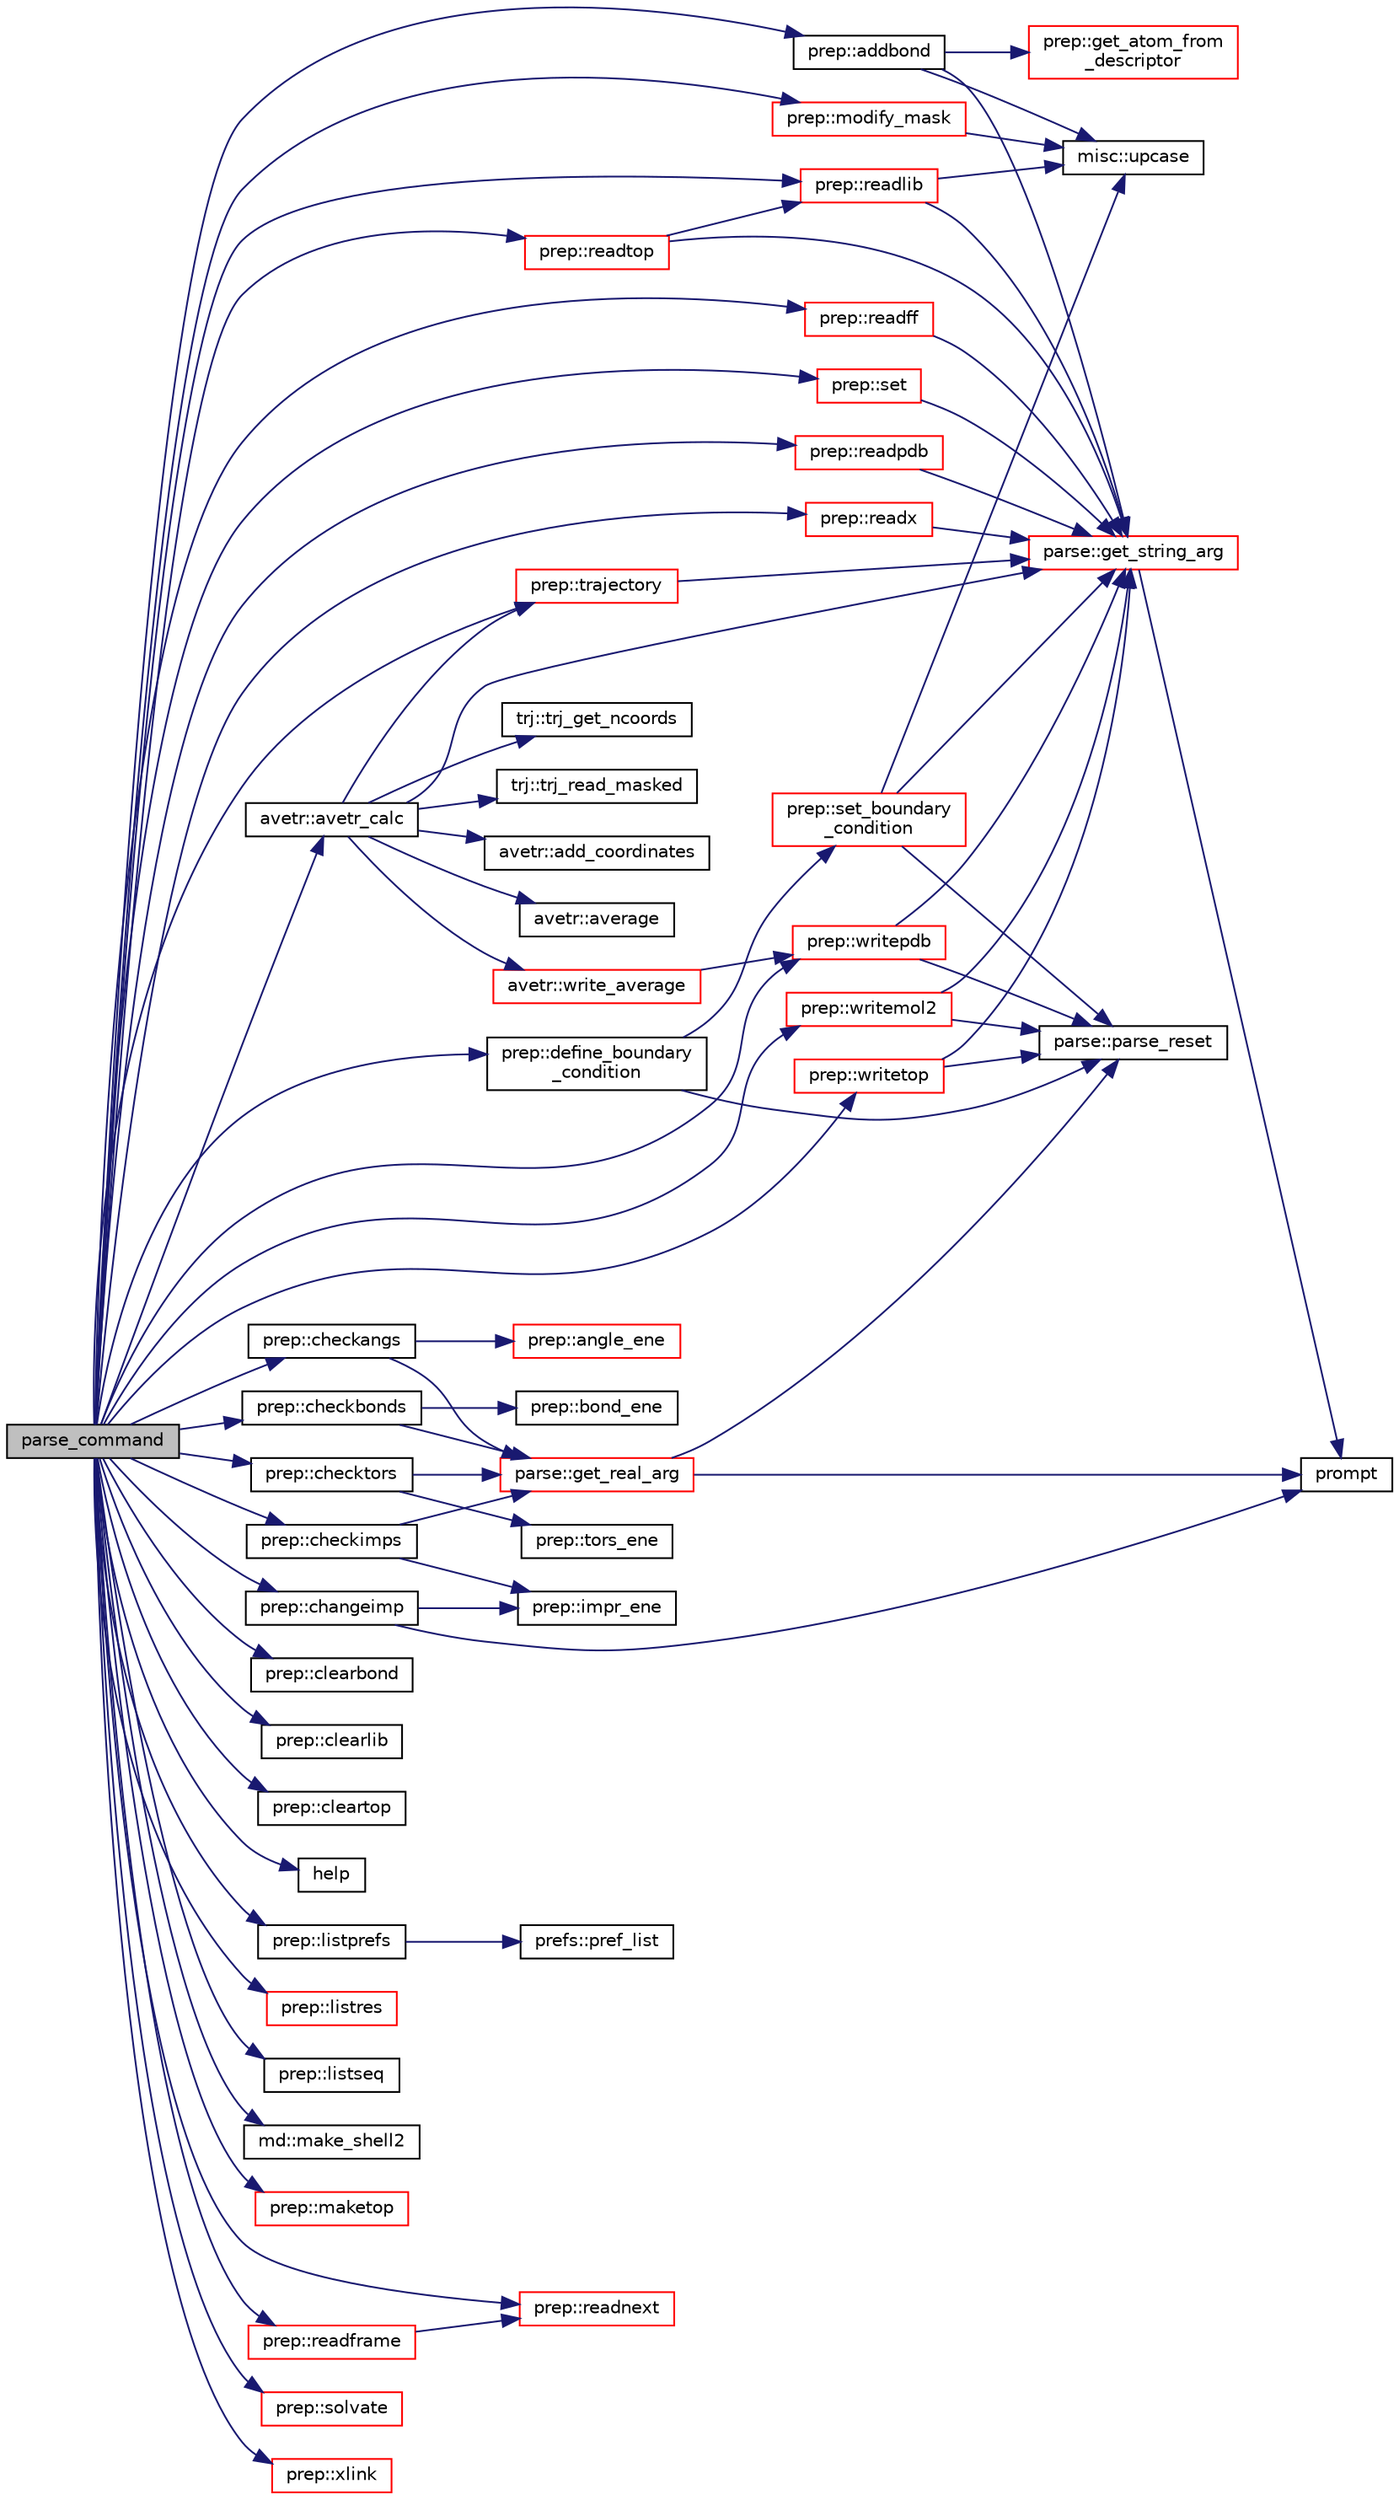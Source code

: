 digraph "parse_command"
{
  edge [fontname="Helvetica",fontsize="10",labelfontname="Helvetica",labelfontsize="10"];
  node [fontname="Helvetica",fontsize="10",shape=record];
  rankdir="LR";
  Node1 [label="parse_command",height=0.2,width=0.4,color="black", fillcolor="grey75", style="filled" fontcolor="black"];
  Node1 -> Node2 [color="midnightblue",fontsize="10",style="solid",fontname="Helvetica"];
  Node2 [label="prep::addbond",height=0.2,width=0.4,color="black", fillcolor="white", style="filled",URL="$classprep.html#acadfec11c64fcb6b270659df6eda3423"];
  Node2 -> Node3 [color="midnightblue",fontsize="10",style="solid",fontname="Helvetica"];
  Node3 [label="parse::get_string_arg",height=0.2,width=0.4,color="red", fillcolor="white", style="filled",URL="$classparse.html#a17fdf061a0ee443c4a80c24d8e3cd11f"];
  Node3 -> Node4 [color="midnightblue",fontsize="10",style="solid",fontname="Helvetica"];
  Node4 [label="prompt",height=0.2,width=0.4,color="black", fillcolor="white", style="filled",URL="$qfep_8f90.html#a897ce0488192cf7f2a3ca4d41e5d73e3"];
  Node2 -> Node5 [color="midnightblue",fontsize="10",style="solid",fontname="Helvetica"];
  Node5 [label="prep::get_atom_from\l_descriptor",height=0.2,width=0.4,color="red", fillcolor="white", style="filled",URL="$classprep.html#aa1417fc48a24a3fd294d10f9254a0a0c"];
  Node2 -> Node6 [color="midnightblue",fontsize="10",style="solid",fontname="Helvetica"];
  Node6 [label="misc::upcase",height=0.2,width=0.4,color="black", fillcolor="white", style="filled",URL="$classmisc.html#a3d25ef800766f590365955680ff3ba2c"];
  Node1 -> Node7 [color="midnightblue",fontsize="10",style="solid",fontname="Helvetica"];
  Node7 [label="avetr::avetr_calc",height=0.2,width=0.4,color="black", fillcolor="white", style="filled",URL="$classavetr.html#a1fbe6b643dec51fc47c85540a07c896c"];
  Node7 -> Node8 [color="midnightblue",fontsize="10",style="solid",fontname="Helvetica"];
  Node8 [label="prep::trajectory",height=0.2,width=0.4,color="red", fillcolor="white", style="filled",URL="$classprep.html#aa25e33c6f5da38aba332f11ca5cff8f3"];
  Node8 -> Node3 [color="midnightblue",fontsize="10",style="solid",fontname="Helvetica"];
  Node7 -> Node9 [color="midnightblue",fontsize="10",style="solid",fontname="Helvetica"];
  Node9 [label="trj::trj_get_ncoords",height=0.2,width=0.4,color="black", fillcolor="white", style="filled",URL="$classtrj.html#aa27536bb45c1a940e73a162e2ebc02c3"];
  Node7 -> Node10 [color="midnightblue",fontsize="10",style="solid",fontname="Helvetica"];
  Node10 [label="trj::trj_read_masked",height=0.2,width=0.4,color="black", fillcolor="white", style="filled",URL="$classtrj.html#a950c6a0d068db4209e6d39114f00cb77"];
  Node7 -> Node11 [color="midnightblue",fontsize="10",style="solid",fontname="Helvetica"];
  Node11 [label="avetr::add_coordinates",height=0.2,width=0.4,color="black", fillcolor="white", style="filled",URL="$classavetr.html#aba7bd71c4ab208ec3f6f9242485c62e9"];
  Node7 -> Node3 [color="midnightblue",fontsize="10",style="solid",fontname="Helvetica"];
  Node7 -> Node12 [color="midnightblue",fontsize="10",style="solid",fontname="Helvetica"];
  Node12 [label="avetr::average",height=0.2,width=0.4,color="black", fillcolor="white", style="filled",URL="$classavetr.html#a941b904c2c76bdb1041d33b3638767de"];
  Node7 -> Node13 [color="midnightblue",fontsize="10",style="solid",fontname="Helvetica"];
  Node13 [label="avetr::write_average",height=0.2,width=0.4,color="red", fillcolor="white", style="filled",URL="$classavetr.html#abc64c300caa7295a817953c841196d50"];
  Node13 -> Node14 [color="midnightblue",fontsize="10",style="solid",fontname="Helvetica"];
  Node14 [label="prep::writepdb",height=0.2,width=0.4,color="red", fillcolor="white", style="filled",URL="$classprep.html#a86389b7be94682ea34144a6086ebf289"];
  Node14 -> Node15 [color="midnightblue",fontsize="10",style="solid",fontname="Helvetica"];
  Node15 [label="parse::parse_reset",height=0.2,width=0.4,color="black", fillcolor="white", style="filled",URL="$classparse.html#ab0b0c4663024ac8a04d78628109e5215"];
  Node14 -> Node3 [color="midnightblue",fontsize="10",style="solid",fontname="Helvetica"];
  Node1 -> Node16 [color="midnightblue",fontsize="10",style="solid",fontname="Helvetica"];
  Node16 [label="prep::changeimp",height=0.2,width=0.4,color="black", fillcolor="white", style="filled",URL="$classprep.html#ad6bd84f0763211bf5153b296e98f8eb8"];
  Node16 -> Node4 [color="midnightblue",fontsize="10",style="solid",fontname="Helvetica"];
  Node16 -> Node17 [color="midnightblue",fontsize="10",style="solid",fontname="Helvetica"];
  Node17 [label="prep::impr_ene",height=0.2,width=0.4,color="black", fillcolor="white", style="filled",URL="$classprep.html#ae5d14f28b42c21cbeac0a6d01b437b0a"];
  Node1 -> Node18 [color="midnightblue",fontsize="10",style="solid",fontname="Helvetica"];
  Node18 [label="prep::checkangs",height=0.2,width=0.4,color="black", fillcolor="white", style="filled",URL="$classprep.html#a7ac174f5565d619eba52fbd3857ecc09"];
  Node18 -> Node19 [color="midnightblue",fontsize="10",style="solid",fontname="Helvetica"];
  Node19 [label="parse::get_real_arg",height=0.2,width=0.4,color="red", fillcolor="white", style="filled",URL="$classparse.html#a9941ab0c7c89dad4ed63753dda092274"];
  Node19 -> Node4 [color="midnightblue",fontsize="10",style="solid",fontname="Helvetica"];
  Node19 -> Node15 [color="midnightblue",fontsize="10",style="solid",fontname="Helvetica"];
  Node18 -> Node20 [color="midnightblue",fontsize="10",style="solid",fontname="Helvetica"];
  Node20 [label="prep::angle_ene",height=0.2,width=0.4,color="red", fillcolor="white", style="filled",URL="$classprep.html#a5b47d59f9e81a2b2ef38e462a396bb5e"];
  Node1 -> Node21 [color="midnightblue",fontsize="10",style="solid",fontname="Helvetica"];
  Node21 [label="prep::checkbonds",height=0.2,width=0.4,color="black", fillcolor="white", style="filled",URL="$classprep.html#a8d372a19058ff7689d991fd5a1926c3c"];
  Node21 -> Node19 [color="midnightblue",fontsize="10",style="solid",fontname="Helvetica"];
  Node21 -> Node22 [color="midnightblue",fontsize="10",style="solid",fontname="Helvetica"];
  Node22 [label="prep::bond_ene",height=0.2,width=0.4,color="black", fillcolor="white", style="filled",URL="$classprep.html#acaccf4ef0504c7bebef36bdd5a6bfc1f"];
  Node1 -> Node23 [color="midnightblue",fontsize="10",style="solid",fontname="Helvetica"];
  Node23 [label="prep::checkimps",height=0.2,width=0.4,color="black", fillcolor="white", style="filled",URL="$classprep.html#a61d9fe11fd8e2fcacee27aed5b2d03df"];
  Node23 -> Node19 [color="midnightblue",fontsize="10",style="solid",fontname="Helvetica"];
  Node23 -> Node17 [color="midnightblue",fontsize="10",style="solid",fontname="Helvetica"];
  Node1 -> Node24 [color="midnightblue",fontsize="10",style="solid",fontname="Helvetica"];
  Node24 [label="prep::checktors",height=0.2,width=0.4,color="black", fillcolor="white", style="filled",URL="$classprep.html#a78d4b6ccd1cf10b70d165ca709f2a1a3"];
  Node24 -> Node19 [color="midnightblue",fontsize="10",style="solid",fontname="Helvetica"];
  Node24 -> Node25 [color="midnightblue",fontsize="10",style="solid",fontname="Helvetica"];
  Node25 [label="prep::tors_ene",height=0.2,width=0.4,color="black", fillcolor="white", style="filled",URL="$classprep.html#a7ad81d7c12ae2e8a3ddaa2819ff9de90"];
  Node1 -> Node26 [color="midnightblue",fontsize="10",style="solid",fontname="Helvetica"];
  Node26 [label="prep::clearbond",height=0.2,width=0.4,color="black", fillcolor="white", style="filled",URL="$classprep.html#a24b3ed27b340b275c00ec436ee42f541"];
  Node1 -> Node27 [color="midnightblue",fontsize="10",style="solid",fontname="Helvetica"];
  Node27 [label="prep::clearlib",height=0.2,width=0.4,color="black", fillcolor="white", style="filled",URL="$classprep.html#a178e327edc517c88f0c9b73deaea4ea5"];
  Node1 -> Node28 [color="midnightblue",fontsize="10",style="solid",fontname="Helvetica"];
  Node28 [label="prep::cleartop",height=0.2,width=0.4,color="black", fillcolor="white", style="filled",URL="$classprep.html#ab6d8d62fc9dadbde610b37b9efe4413a"];
  Node1 -> Node29 [color="midnightblue",fontsize="10",style="solid",fontname="Helvetica"];
  Node29 [label="prep::define_boundary\l_condition",height=0.2,width=0.4,color="black", fillcolor="white", style="filled",URL="$classprep.html#a63b4a8d3ff88f78114eb1d70ba5fbef1"];
  Node29 -> Node30 [color="midnightblue",fontsize="10",style="solid",fontname="Helvetica"];
  Node30 [label="prep::set_boundary\l_condition",height=0.2,width=0.4,color="red", fillcolor="white", style="filled",URL="$classprep.html#a6cb87d50fe4a6bf0ae27fe34d7316f5b"];
  Node30 -> Node3 [color="midnightblue",fontsize="10",style="solid",fontname="Helvetica"];
  Node30 -> Node6 [color="midnightblue",fontsize="10",style="solid",fontname="Helvetica"];
  Node30 -> Node15 [color="midnightblue",fontsize="10",style="solid",fontname="Helvetica"];
  Node29 -> Node15 [color="midnightblue",fontsize="10",style="solid",fontname="Helvetica"];
  Node1 -> Node31 [color="midnightblue",fontsize="10",style="solid",fontname="Helvetica"];
  Node31 [label="help",height=0.2,width=0.4,color="black", fillcolor="white", style="filled",URL="$qprep_8f90.html#af83560a0993e7a1fc40ca7e6f01f7baa"];
  Node1 -> Node32 [color="midnightblue",fontsize="10",style="solid",fontname="Helvetica"];
  Node32 [label="prep::listprefs",height=0.2,width=0.4,color="black", fillcolor="white", style="filled",URL="$classprep.html#a98a2bbf68312eda5398cd628a5acad6d"];
  Node32 -> Node33 [color="midnightblue",fontsize="10",style="solid",fontname="Helvetica"];
  Node33 [label="prefs::pref_list",height=0.2,width=0.4,color="black", fillcolor="white", style="filled",URL="$classprefs.html#abd655a58c96c894db46e180768bea05f"];
  Node1 -> Node34 [color="midnightblue",fontsize="10",style="solid",fontname="Helvetica"];
  Node34 [label="prep::listres",height=0.2,width=0.4,color="red", fillcolor="white", style="filled",URL="$classprep.html#a826ccdfd790c158de7a5c69009883282"];
  Node1 -> Node35 [color="midnightblue",fontsize="10",style="solid",fontname="Helvetica"];
  Node35 [label="prep::listseq",height=0.2,width=0.4,color="black", fillcolor="white", style="filled",URL="$classprep.html#a79d5c64b6e03f8453c97ee7e4b0adbc5"];
  Node1 -> Node36 [color="midnightblue",fontsize="10",style="solid",fontname="Helvetica"];
  Node36 [label="md::make_shell2",height=0.2,width=0.4,color="black", fillcolor="white", style="filled",URL="$classmd.html#aea303b7615d20bf4abf1e84b496fd646"];
  Node1 -> Node37 [color="midnightblue",fontsize="10",style="solid",fontname="Helvetica"];
  Node37 [label="prep::maketop",height=0.2,width=0.4,color="red", fillcolor="white", style="filled",URL="$classprep.html#ac1b20bb4677de808773357bae4f5b4a5"];
  Node1 -> Node38 [color="midnightblue",fontsize="10",style="solid",fontname="Helvetica"];
  Node38 [label="prep::modify_mask",height=0.2,width=0.4,color="red", fillcolor="white", style="filled",URL="$classprep.html#a977d8921a8e453a4a83f89e42147e5e9"];
  Node38 -> Node6 [color="midnightblue",fontsize="10",style="solid",fontname="Helvetica"];
  Node1 -> Node39 [color="midnightblue",fontsize="10",style="solid",fontname="Helvetica"];
  Node39 [label="prep::readff",height=0.2,width=0.4,color="red", fillcolor="white", style="filled",URL="$classprep.html#a266a5e1af478996cb0484355015fbd31"];
  Node39 -> Node3 [color="midnightblue",fontsize="10",style="solid",fontname="Helvetica"];
  Node1 -> Node40 [color="midnightblue",fontsize="10",style="solid",fontname="Helvetica"];
  Node40 [label="prep::readframe",height=0.2,width=0.4,color="red", fillcolor="white", style="filled",URL="$classprep.html#a76cc92e2a4be8c7ee740c6ba35b8789b"];
  Node40 -> Node41 [color="midnightblue",fontsize="10",style="solid",fontname="Helvetica"];
  Node41 [label="prep::readnext",height=0.2,width=0.4,color="red", fillcolor="white", style="filled",URL="$classprep.html#ab41936ec09ac09e102a791f2c28d8c37"];
  Node1 -> Node42 [color="midnightblue",fontsize="10",style="solid",fontname="Helvetica"];
  Node42 [label="prep::readlib",height=0.2,width=0.4,color="red", fillcolor="white", style="filled",URL="$classprep.html#a5416ced67e818030602fa86ed687ac6b"];
  Node42 -> Node3 [color="midnightblue",fontsize="10",style="solid",fontname="Helvetica"];
  Node42 -> Node6 [color="midnightblue",fontsize="10",style="solid",fontname="Helvetica"];
  Node1 -> Node41 [color="midnightblue",fontsize="10",style="solid",fontname="Helvetica"];
  Node1 -> Node43 [color="midnightblue",fontsize="10",style="solid",fontname="Helvetica"];
  Node43 [label="prep::readpdb",height=0.2,width=0.4,color="red", fillcolor="white", style="filled",URL="$classprep.html#a11614f4fd619fd0eb99727e258ca2300"];
  Node43 -> Node3 [color="midnightblue",fontsize="10",style="solid",fontname="Helvetica"];
  Node1 -> Node44 [color="midnightblue",fontsize="10",style="solid",fontname="Helvetica"];
  Node44 [label="prep::readtop",height=0.2,width=0.4,color="red", fillcolor="white", style="filled",URL="$classprep.html#a59d775f3eb60a2041f8a27c882d3bc70"];
  Node44 -> Node3 [color="midnightblue",fontsize="10",style="solid",fontname="Helvetica"];
  Node44 -> Node42 [color="midnightblue",fontsize="10",style="solid",fontname="Helvetica"];
  Node1 -> Node45 [color="midnightblue",fontsize="10",style="solid",fontname="Helvetica"];
  Node45 [label="prep::readx",height=0.2,width=0.4,color="red", fillcolor="white", style="filled",URL="$classprep.html#ab2a8422cb6cb324200f5b5bf3083675c"];
  Node45 -> Node3 [color="midnightblue",fontsize="10",style="solid",fontname="Helvetica"];
  Node1 -> Node46 [color="midnightblue",fontsize="10",style="solid",fontname="Helvetica"];
  Node46 [label="prep::set",height=0.2,width=0.4,color="red", fillcolor="white", style="filled",URL="$classprep.html#a970e6693d83b14e44100bacdd3ad4132"];
  Node46 -> Node3 [color="midnightblue",fontsize="10",style="solid",fontname="Helvetica"];
  Node1 -> Node47 [color="midnightblue",fontsize="10",style="solid",fontname="Helvetica"];
  Node47 [label="prep::solvate",height=0.2,width=0.4,color="red", fillcolor="white", style="filled",URL="$classprep.html#ab40618e65f3f9ff77388540cc08fb857"];
  Node1 -> Node8 [color="midnightblue",fontsize="10",style="solid",fontname="Helvetica"];
  Node1 -> Node48 [color="midnightblue",fontsize="10",style="solid",fontname="Helvetica"];
  Node48 [label="prep::writemol2",height=0.2,width=0.4,color="red", fillcolor="white", style="filled",URL="$classprep.html#ad083f95844e256edae2a0a1f08770477"];
  Node48 -> Node15 [color="midnightblue",fontsize="10",style="solid",fontname="Helvetica"];
  Node48 -> Node3 [color="midnightblue",fontsize="10",style="solid",fontname="Helvetica"];
  Node1 -> Node14 [color="midnightblue",fontsize="10",style="solid",fontname="Helvetica"];
  Node1 -> Node49 [color="midnightblue",fontsize="10",style="solid",fontname="Helvetica"];
  Node49 [label="prep::writetop",height=0.2,width=0.4,color="red", fillcolor="white", style="filled",URL="$classprep.html#a9c1837f9f9cc480111bc869021782ba7"];
  Node49 -> Node15 [color="midnightblue",fontsize="10",style="solid",fontname="Helvetica"];
  Node49 -> Node3 [color="midnightblue",fontsize="10",style="solid",fontname="Helvetica"];
  Node1 -> Node50 [color="midnightblue",fontsize="10",style="solid",fontname="Helvetica"];
  Node50 [label="prep::xlink",height=0.2,width=0.4,color="red", fillcolor="white", style="filled",URL="$classprep.html#a9e4f40f3858e73e7e2e5e520a6e99cf0"];
}
